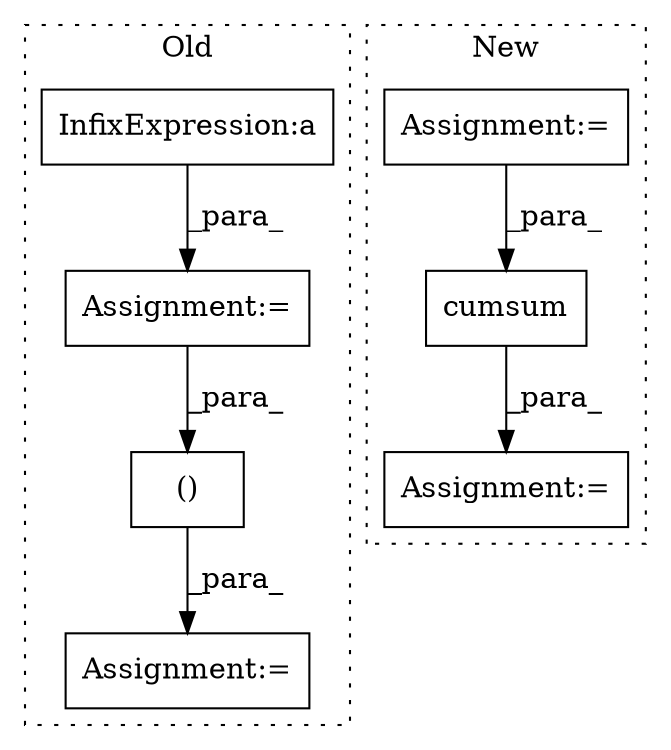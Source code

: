 digraph G {
subgraph cluster0 {
1 [label="()" a="106" s="1511" l="25" shape="box"];
4 [label="Assignment:=" a="7" s="1454" l="1" shape="box"];
5 [label="Assignment:=" a="7" s="1220" l="1" shape="box"];
6 [label="InfixExpression:a" a="27" s="1245" l="3" shape="box"];
label = "Old";
style="dotted";
}
subgraph cluster1 {
2 [label="cumsum" a="32" s="1210,1220" l="7,1" shape="box"];
3 [label="Assignment:=" a="7" s="1190" l="1" shape="box"];
7 [label="Assignment:=" a="7" s="1152" l="1" shape="box"];
label = "New";
style="dotted";
}
1 -> 4 [label="_para_"];
2 -> 3 [label="_para_"];
5 -> 1 [label="_para_"];
6 -> 5 [label="_para_"];
7 -> 2 [label="_para_"];
}